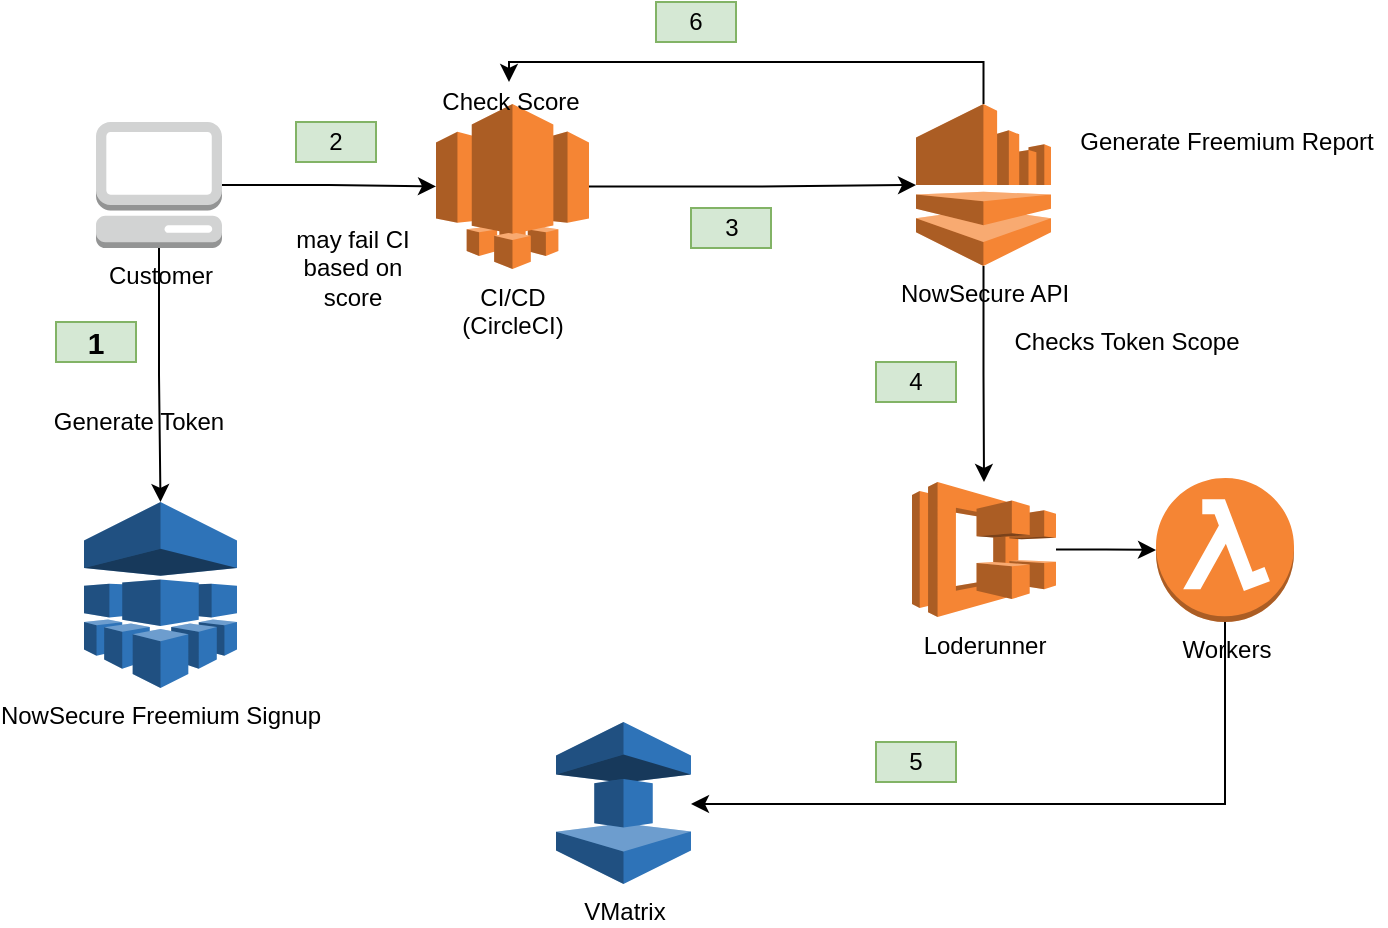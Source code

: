 <mxfile version="12.6.5" type="github">
  <diagram id="QFNICSCTPkYUP-uv8fpC" name="Page-1">
    <mxGraphModel dx="1290" dy="717" grid="1" gridSize="10" guides="1" tooltips="1" connect="1" arrows="1" fold="1" page="1" pageScale="1" pageWidth="850" pageHeight="1100" math="0" shadow="0">
      <root>
        <mxCell id="0"/>
        <mxCell id="1" parent="0"/>
        <mxCell id="yDaRSCVt8-MsHjQYt3Yu-6" style="edgeStyle=orthogonalEdgeStyle;rounded=0;orthogonalLoop=1;jettySize=auto;html=1;entryX=0;entryY=0.5;entryDx=0;entryDy=0;entryPerimeter=0;" parent="1" source="yDaRSCVt8-MsHjQYt3Yu-2" target="yDaRSCVt8-MsHjQYt3Yu-5" edge="1">
          <mxGeometry relative="1" as="geometry"/>
        </mxCell>
        <mxCell id="yDaRSCVt8-MsHjQYt3Yu-8" style="edgeStyle=orthogonalEdgeStyle;rounded=0;orthogonalLoop=1;jettySize=auto;html=1;" parent="1" source="yDaRSCVt8-MsHjQYt3Yu-2" target="yDaRSCVt8-MsHjQYt3Yu-7" edge="1">
          <mxGeometry relative="1" as="geometry"/>
        </mxCell>
        <mxCell id="yDaRSCVt8-MsHjQYt3Yu-2" value="Customer" style="outlineConnect=0;dashed=0;verticalLabelPosition=bottom;verticalAlign=top;align=center;html=1;shape=mxgraph.aws3.management_console;fillColor=#D2D3D3;gradientColor=none;" parent="1" vertex="1">
          <mxGeometry x="90" y="100" width="63" height="63" as="geometry"/>
        </mxCell>
        <mxCell id="yDaRSCVt8-MsHjQYt3Yu-12" style="edgeStyle=orthogonalEdgeStyle;rounded=0;orthogonalLoop=1;jettySize=auto;html=1;" parent="1" source="yDaRSCVt8-MsHjQYt3Yu-5" target="yDaRSCVt8-MsHjQYt3Yu-10" edge="1">
          <mxGeometry relative="1" as="geometry"/>
        </mxCell>
        <mxCell id="yDaRSCVt8-MsHjQYt3Yu-5" value="CI/CD&lt;br&gt;(CircleCI)" style="outlineConnect=0;dashed=0;verticalLabelPosition=bottom;verticalAlign=top;align=center;html=1;shape=mxgraph.aws3.lightsail;fillColor=#F58534;gradientColor=none;" parent="1" vertex="1">
          <mxGeometry x="260" y="91" width="76.5" height="82.5" as="geometry"/>
        </mxCell>
        <mxCell id="yDaRSCVt8-MsHjQYt3Yu-7" value="NowSecure Freemium Signup" style="outlineConnect=0;dashed=0;verticalLabelPosition=bottom;verticalAlign=top;align=center;html=1;shape=mxgraph.aws3.machine_learning;fillColor=#2E73B8;gradientColor=none;" parent="1" vertex="1">
          <mxGeometry x="84" y="290" width="76.5" height="93" as="geometry"/>
        </mxCell>
        <mxCell id="yDaRSCVt8-MsHjQYt3Yu-9" value="Generate Token" style="text;html=1;align=center;verticalAlign=middle;resizable=0;points=[];autosize=1;" parent="1" vertex="1">
          <mxGeometry x="60.5" y="240" width="100" height="20" as="geometry"/>
        </mxCell>
        <mxCell id="yDaRSCVt8-MsHjQYt3Yu-16" style="edgeStyle=orthogonalEdgeStyle;rounded=0;orthogonalLoop=1;jettySize=auto;html=1;" parent="1" source="yDaRSCVt8-MsHjQYt3Yu-10" target="yDaRSCVt8-MsHjQYt3Yu-14" edge="1">
          <mxGeometry relative="1" as="geometry"/>
        </mxCell>
        <mxCell id="tZJmIT26EKjCxx3d9ed4-3" style="edgeStyle=orthogonalEdgeStyle;rounded=0;orthogonalLoop=1;jettySize=auto;html=1;" parent="1" source="yDaRSCVt8-MsHjQYt3Yu-10" target="tZJmIT26EKjCxx3d9ed4-2" edge="1">
          <mxGeometry relative="1" as="geometry">
            <Array as="points">
              <mxPoint x="534" y="70"/>
            </Array>
          </mxGeometry>
        </mxCell>
        <mxCell id="yDaRSCVt8-MsHjQYt3Yu-10" value="NowSecure API" style="outlineConnect=0;dashed=0;verticalLabelPosition=bottom;verticalAlign=top;align=center;html=1;shape=mxgraph.aws3.kinesis;fillColor=#F58534;gradientColor=none;" parent="1" vertex="1">
          <mxGeometry x="500" y="91" width="67.5" height="81" as="geometry"/>
        </mxCell>
        <mxCell id="yDaRSCVt8-MsHjQYt3Yu-13" value="Checks Token Scope" style="text;html=1;align=center;verticalAlign=middle;resizable=0;points=[];autosize=1;" parent="1" vertex="1">
          <mxGeometry x="540" y="200" width="130" height="20" as="geometry"/>
        </mxCell>
        <mxCell id="yDaRSCVt8-MsHjQYt3Yu-18" style="edgeStyle=orthogonalEdgeStyle;rounded=0;orthogonalLoop=1;jettySize=auto;html=1;" parent="1" source="yDaRSCVt8-MsHjQYt3Yu-19" target="yDaRSCVt8-MsHjQYt3Yu-17" edge="1">
          <mxGeometry relative="1" as="geometry">
            <Array as="points">
              <mxPoint x="655" y="441"/>
            </Array>
          </mxGeometry>
        </mxCell>
        <mxCell id="yDaRSCVt8-MsHjQYt3Yu-20" style="edgeStyle=orthogonalEdgeStyle;rounded=0;orthogonalLoop=1;jettySize=auto;html=1;" parent="1" source="yDaRSCVt8-MsHjQYt3Yu-14" target="yDaRSCVt8-MsHjQYt3Yu-19" edge="1">
          <mxGeometry relative="1" as="geometry"/>
        </mxCell>
        <mxCell id="yDaRSCVt8-MsHjQYt3Yu-14" value="Loderunner" style="outlineConnect=0;dashed=0;verticalLabelPosition=bottom;verticalAlign=top;align=center;html=1;shape=mxgraph.aws3.ecs;fillColor=#F58534;gradientColor=none;" parent="1" vertex="1">
          <mxGeometry x="498" y="280" width="72" height="67.5" as="geometry"/>
        </mxCell>
        <mxCell id="yDaRSCVt8-MsHjQYt3Yu-17" value="VMatrix" style="outlineConnect=0;dashed=0;verticalLabelPosition=bottom;verticalAlign=top;align=center;html=1;shape=mxgraph.aws3.elasticache;fillColor=#2E73B8;gradientColor=none;" parent="1" vertex="1">
          <mxGeometry x="320" y="400" width="67.5" height="81" as="geometry"/>
        </mxCell>
        <mxCell id="yDaRSCVt8-MsHjQYt3Yu-19" value="Workers" style="outlineConnect=0;dashed=0;verticalLabelPosition=bottom;verticalAlign=top;align=center;html=1;shape=mxgraph.aws3.lambda_function;fillColor=#F58534;gradientColor=none;" parent="1" vertex="1">
          <mxGeometry x="620" y="278" width="69" height="72" as="geometry"/>
        </mxCell>
        <mxCell id="tZJmIT26EKjCxx3d9ed4-1" value="Generate Freemium Report" style="text;html=1;align=center;verticalAlign=middle;resizable=0;points=[];autosize=1;" parent="1" vertex="1">
          <mxGeometry x="574.5" y="100" width="160" height="20" as="geometry"/>
        </mxCell>
        <mxCell id="tZJmIT26EKjCxx3d9ed4-2" value="Check Score" style="text;html=1;align=center;verticalAlign=middle;resizable=0;points=[];autosize=1;" parent="1" vertex="1">
          <mxGeometry x="256.5" y="80" width="80" height="20" as="geometry"/>
        </mxCell>
        <mxCell id="znhJKs_x1snLGu4U3SmE-1" value="&lt;font style=&quot;font-size: 15px&quot;&gt;&lt;b&gt;1&lt;/b&gt;&lt;/font&gt;" style="text;html=1;strokeColor=#82b366;fillColor=#d5e8d4;align=center;verticalAlign=middle;whiteSpace=wrap;rounded=0;" vertex="1" parent="1">
          <mxGeometry x="70" y="200" width="40" height="20" as="geometry"/>
        </mxCell>
        <mxCell id="znhJKs_x1snLGu4U3SmE-2" value="2" style="text;html=1;strokeColor=#82b366;fillColor=#d5e8d4;align=center;verticalAlign=middle;whiteSpace=wrap;rounded=0;" vertex="1" parent="1">
          <mxGeometry x="190" y="100" width="40" height="20" as="geometry"/>
        </mxCell>
        <mxCell id="znhJKs_x1snLGu4U3SmE-4" value="3" style="text;html=1;strokeColor=#82b366;fillColor=#d5e8d4;align=center;verticalAlign=middle;whiteSpace=wrap;rounded=0;" vertex="1" parent="1">
          <mxGeometry x="387.5" y="143" width="40" height="20" as="geometry"/>
        </mxCell>
        <mxCell id="znhJKs_x1snLGu4U3SmE-5" value="4" style="text;html=1;strokeColor=#82b366;fillColor=#d5e8d4;align=center;verticalAlign=middle;whiteSpace=wrap;rounded=0;" vertex="1" parent="1">
          <mxGeometry x="480" y="220" width="40" height="20" as="geometry"/>
        </mxCell>
        <mxCell id="znhJKs_x1snLGu4U3SmE-6" value="5" style="text;html=1;strokeColor=#82b366;fillColor=#d5e8d4;align=center;verticalAlign=middle;whiteSpace=wrap;rounded=0;" vertex="1" parent="1">
          <mxGeometry x="480" y="410" width="40" height="20" as="geometry"/>
        </mxCell>
        <mxCell id="znhJKs_x1snLGu4U3SmE-7" value="6" style="text;html=1;strokeColor=#82b366;fillColor=#d5e8d4;align=center;verticalAlign=middle;whiteSpace=wrap;rounded=0;" vertex="1" parent="1">
          <mxGeometry x="370" y="40" width="40" height="20" as="geometry"/>
        </mxCell>
        <mxCell id="znhJKs_x1snLGu4U3SmE-8" value="may fail CI based on score" style="text;html=1;strokeColor=none;fillColor=none;align=center;verticalAlign=middle;whiteSpace=wrap;rounded=0;" vertex="1" parent="1">
          <mxGeometry x="180" y="163" width="76.5" height="20" as="geometry"/>
        </mxCell>
      </root>
    </mxGraphModel>
  </diagram>
</mxfile>
